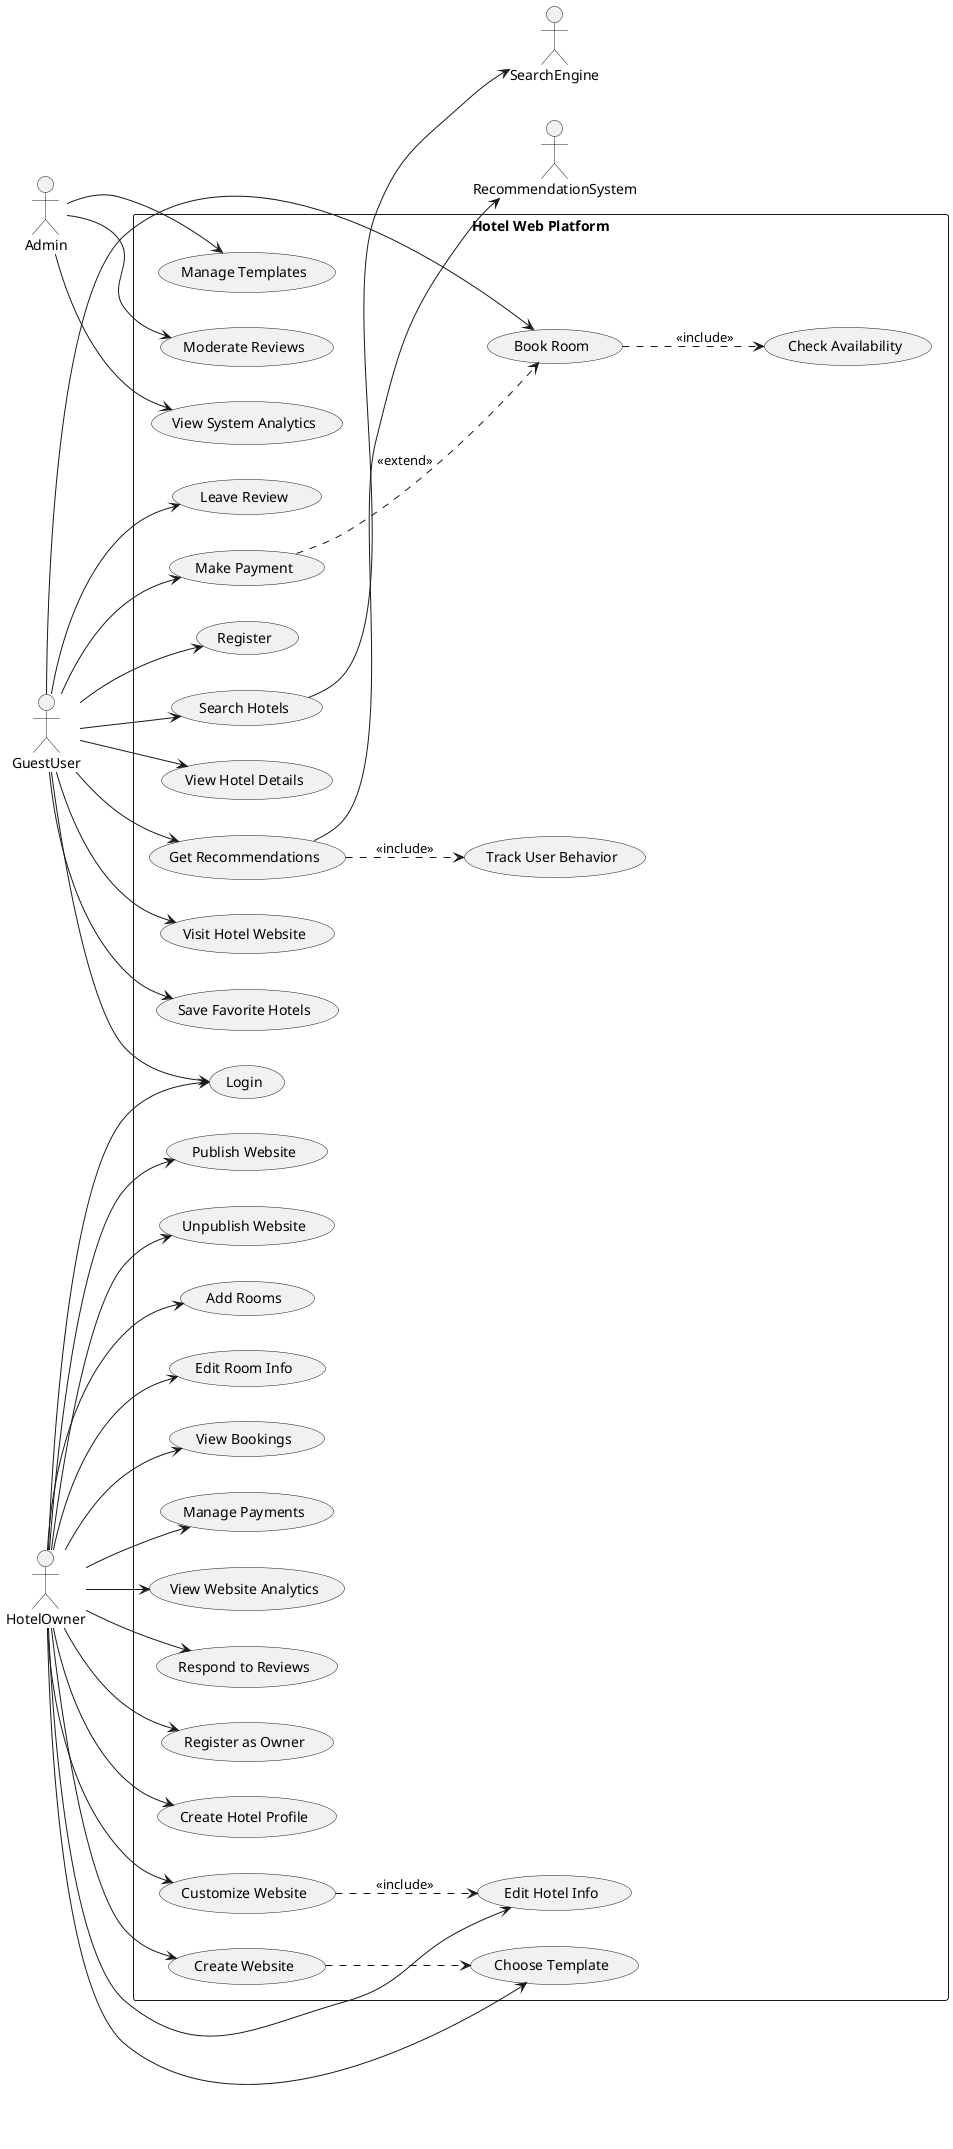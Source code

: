 @startuml
left to right direction
skinparam packageStyle rectangle

actor GuestUser
actor HotelOwner
actor Admin
actor SearchEngine
actor RecommendationSystem

rectangle "Hotel Web Platform" {

    ' ========== GUEST USER ==========
    GuestUser --> (Register)
    GuestUser --> (Login)
    GuestUser --> (Search Hotels)
    GuestUser --> (View Hotel Details)
    GuestUser --> (Get Recommendations)
    GuestUser --> (Visit Hotel Website)
    GuestUser --> (Save Favorite Hotels)
    GuestUser --> (Leave Review)
    GuestUser --> (Book Room)
    GuestUser --> (Make Payment)

    (Search Hotels) --> SearchEngine
    (Get Recommendations) --> RecommendationSystem
    (Get Recommendations) ..> (Track User Behavior) : <<include>>
    (Book Room) ..> (Check Availability) : <<include>>
    (Make Payment) ..> (Book Room) : <<extend>>

    ' ========== HOTEL OWNER ==========
    HotelOwner --> (Register as Owner)
    HotelOwner --> (Login)
    HotelOwner --> (Create Hotel Profile)
    HotelOwner --> (Edit Hotel Info)
    HotelOwner --> (Create Website)
    HotelOwner --> (Choose Template)
    HotelOwner --> (Customize Website)
    HotelOwner --> (Publish Website)
    HotelOwner --> (Unpublish Website)
    HotelOwner --> (Add Rooms)
    HotelOwner --> (Edit Room Info)
    HotelOwner --> (View Bookings)
    HotelOwner --> (Manage Payments)
    HotelOwner --> (View Website Analytics)
    HotelOwner --> (Respond to Reviews)

    (Create Website) ..> (Choose Template)
    (Customize Website) ..> (Edit Hotel Info) : <<include>>

    ' ========== ADMIN ==========
    Admin --> (Manage Templates)
    Admin --> (Moderate Reviews)
    Admin --> (View System Analytics)
}

@enduml

